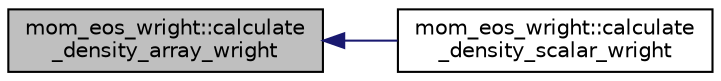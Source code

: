 digraph "mom_eos_wright::calculate_density_array_wright"
{
 // INTERACTIVE_SVG=YES
  edge [fontname="Helvetica",fontsize="10",labelfontname="Helvetica",labelfontsize="10"];
  node [fontname="Helvetica",fontsize="10",shape=record];
  rankdir="LR";
  Node4 [label="mom_eos_wright::calculate\l_density_array_wright",height=0.2,width=0.4,color="black", fillcolor="grey75", style="filled", fontcolor="black"];
  Node4 -> Node5 [dir="back",color="midnightblue",fontsize="10",style="solid",fontname="Helvetica"];
  Node5 [label="mom_eos_wright::calculate\l_density_scalar_wright",height=0.2,width=0.4,color="black", fillcolor="white", style="filled",URL="$namespacemom__eos__wright.html#a0f71fa2d25ad389061fc26be0466a811",tooltip="This subroutine computes the in situ density of sea water (rho in units of kg/m^3) from salinity (S i..."];
}
